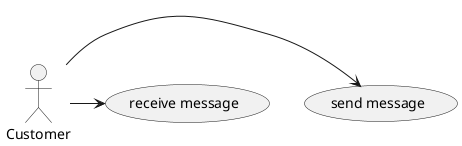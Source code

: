 @startuml
'https://plantuml.com/use-case-diagram’

Customer -> (send message)
Customer -> (receive message)

@enduml